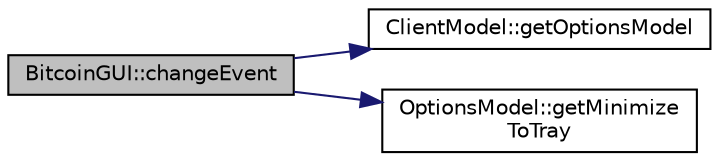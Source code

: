 digraph "BitcoinGUI::changeEvent"
{
  edge [fontname="Helvetica",fontsize="10",labelfontname="Helvetica",labelfontsize="10"];
  node [fontname="Helvetica",fontsize="10",shape=record];
  rankdir="LR";
  Node41 [label="BitcoinGUI::changeEvent",height=0.2,width=0.4,color="black", fillcolor="grey75", style="filled", fontcolor="black"];
  Node41 -> Node42 [color="midnightblue",fontsize="10",style="solid",fontname="Helvetica"];
  Node42 [label="ClientModel::getOptionsModel",height=0.2,width=0.4,color="black", fillcolor="white", style="filled",URL="$class_client_model.html#ae8da1e2eabfbbcc49a7eed821908bdb6"];
  Node41 -> Node43 [color="midnightblue",fontsize="10",style="solid",fontname="Helvetica"];
  Node43 [label="OptionsModel::getMinimize\lToTray",height=0.2,width=0.4,color="black", fillcolor="white", style="filled",URL="$class_options_model.html#af026ad3b0705de76c1f57d9a6132aec0"];
}
